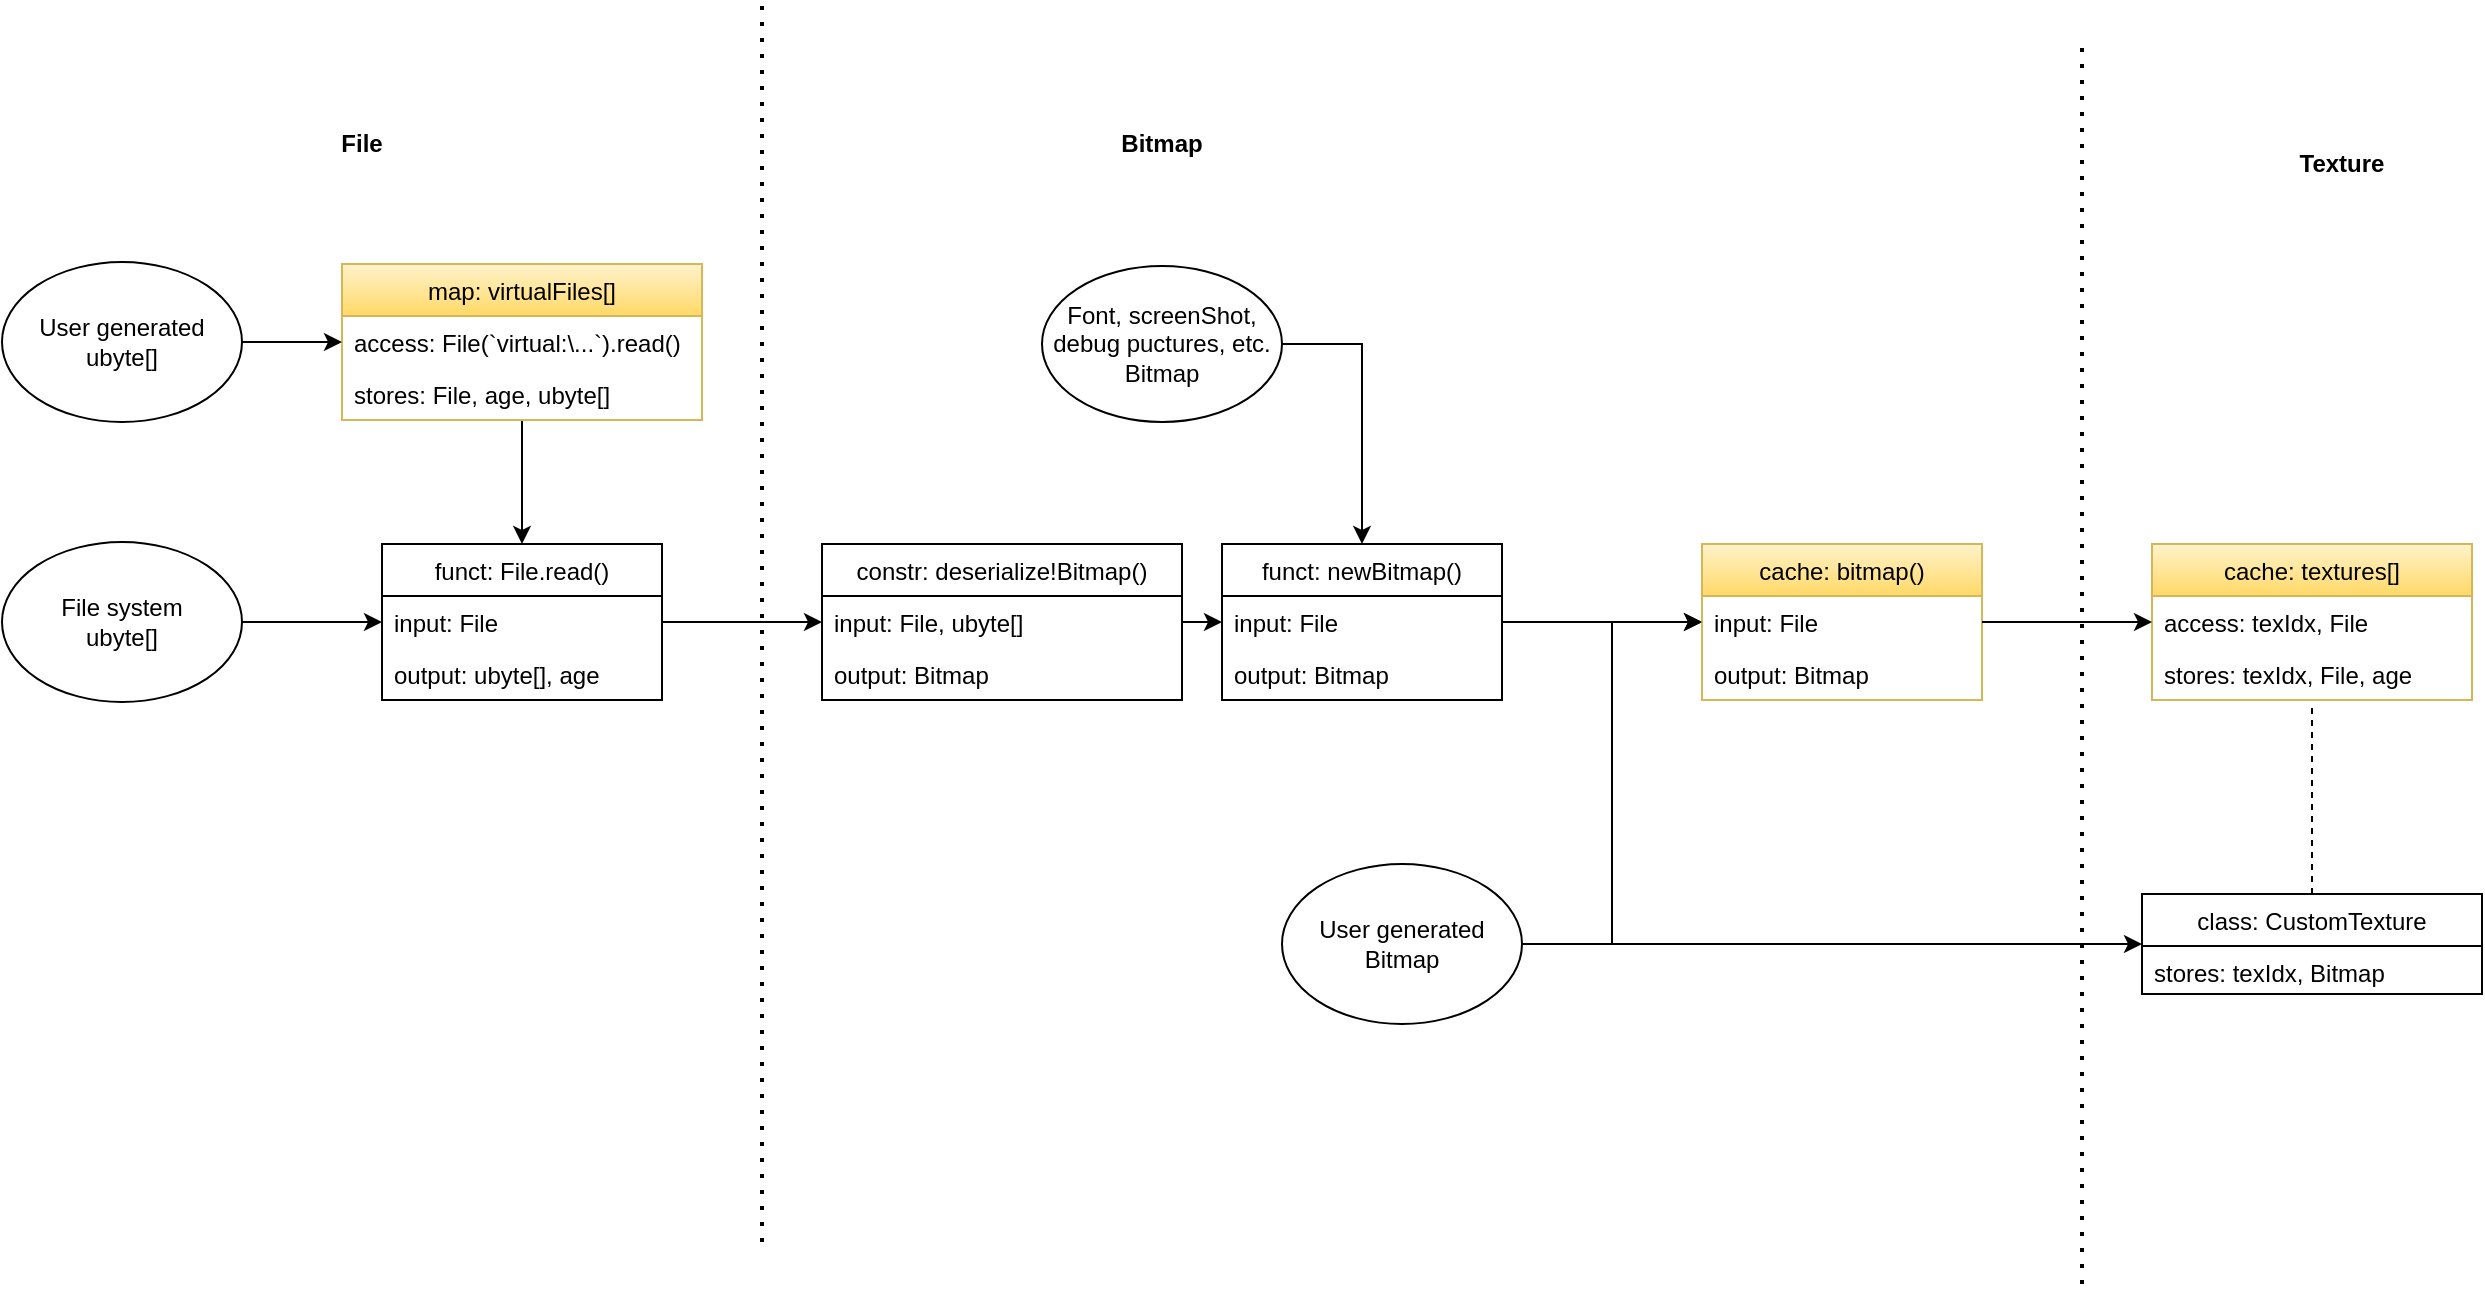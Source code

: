 <mxfile version="14.7.0" type="device"><diagram id="amIjcrd04tbkEwjvxkZ2" name="Page-1"><mxGraphModel dx="1422" dy="762" grid="1" gridSize="10" guides="1" tooltips="1" connect="1" arrows="1" fold="1" page="1" pageScale="1" pageWidth="850" pageHeight="1100" math="0" shadow="0"><root><mxCell id="0"/><mxCell id="1" parent="0"/><mxCell id="BISOJP0fBE5olLyhVeIO-2" value="class: CustomTexture" style="swimlane;fontStyle=0;childLayout=stackLayout;horizontal=1;startSize=26;horizontalStack=0;resizeParent=1;resizeParentMax=0;resizeLast=0;collapsible=1;marginBottom=0;" parent="1" vertex="1"><mxGeometry x="1100" y="465" width="170" height="50" as="geometry"><mxRectangle x="350" y="330" width="110" height="26" as="alternateBounds"/></mxGeometry></mxCell><mxCell id="BISOJP0fBE5olLyhVeIO-4" value="stores: texIdx, Bitmap" style="text;strokeColor=none;fillColor=none;align=left;verticalAlign=top;spacingLeft=4;spacingRight=4;overflow=hidden;rotatable=0;points=[[0,0.5],[1,0.5]];portConstraint=eastwest;" parent="BISOJP0fBE5olLyhVeIO-2" vertex="1"><mxGeometry y="26" width="170" height="24" as="geometry"/></mxCell><mxCell id="BISOJP0fBE5olLyhVeIO-29" value="cache: textures[]" style="swimlane;fontStyle=0;childLayout=stackLayout;horizontal=1;startSize=26;horizontalStack=0;resizeParent=1;resizeParentMax=0;resizeLast=0;collapsible=1;marginBottom=0;gradientColor=#ffd966;fillColor=#fff2cc;strokeColor=#d6b656;" parent="1" vertex="1"><mxGeometry x="1105" y="290" width="160" height="78" as="geometry"/></mxCell><mxCell id="BISOJP0fBE5olLyhVeIO-30" value="access: texIdx, File" style="text;strokeColor=none;fillColor=none;align=left;verticalAlign=top;spacingLeft=4;spacingRight=4;overflow=hidden;rotatable=0;points=[[0,0.5],[1,0.5]];portConstraint=eastwest;" parent="BISOJP0fBE5olLyhVeIO-29" vertex="1"><mxGeometry y="26" width="160" height="26" as="geometry"/></mxCell><mxCell id="BISOJP0fBE5olLyhVeIO-50" value="stores: texIdx, File, age" style="text;strokeColor=none;fillColor=none;align=left;verticalAlign=top;spacingLeft=4;spacingRight=4;overflow=hidden;rotatable=0;points=[[0,0.5],[1,0.5]];portConstraint=eastwest;" parent="BISOJP0fBE5olLyhVeIO-29" vertex="1"><mxGeometry y="52" width="160" height="26" as="geometry"/></mxCell><mxCell id="BISOJP0fBE5olLyhVeIO-57" style="edgeStyle=orthogonalEdgeStyle;orthogonalLoop=1;jettySize=auto;html=1;entryX=0.5;entryY=0;entryDx=0;entryDy=0;" parent="1" source="BISOJP0fBE5olLyhVeIO-34" target="BISOJP0fBE5olLyhVeIO-51" edge="1"><mxGeometry relative="1" as="geometry"/></mxCell><mxCell id="BISOJP0fBE5olLyhVeIO-34" value="map: virtualFiles[]" style="swimlane;fontStyle=0;childLayout=stackLayout;horizontal=1;startSize=26;horizontalStack=0;resizeParent=1;resizeParentMax=0;resizeLast=0;collapsible=1;marginBottom=0;fillColor=#fff2cc;gradientColor=#ffd966;strokeColor=#d6b656;" parent="1" vertex="1"><mxGeometry x="200" y="150" width="180" height="78" as="geometry"/></mxCell><mxCell id="BISOJP0fBE5olLyhVeIO-35" value="access: File(`virtual:\...`).read()" style="text;strokeColor=none;fillColor=none;align=left;verticalAlign=top;spacingLeft=4;spacingRight=4;overflow=hidden;rotatable=0;points=[[0,0.5],[1,0.5]];portConstraint=eastwest;" parent="BISOJP0fBE5olLyhVeIO-34" vertex="1"><mxGeometry y="26" width="180" height="26" as="geometry"/></mxCell><mxCell id="BISOJP0fBE5olLyhVeIO-36" value="stores: File, age, ubyte[]" style="text;strokeColor=none;fillColor=none;align=left;verticalAlign=top;spacingLeft=4;spacingRight=4;overflow=hidden;rotatable=0;points=[[0,0.5],[1,0.5]];portConstraint=eastwest;" parent="BISOJP0fBE5olLyhVeIO-34" vertex="1"><mxGeometry y="52" width="180" height="26" as="geometry"/></mxCell><mxCell id="BISOJP0fBE5olLyhVeIO-42" value="funct: newBitmap()" style="swimlane;fontStyle=0;childLayout=stackLayout;horizontal=1;startSize=26;horizontalStack=0;resizeParent=1;resizeParentMax=0;resizeLast=0;collapsible=1;marginBottom=0;" parent="1" vertex="1"><mxGeometry x="640" y="290" width="140" height="78" as="geometry"/></mxCell><mxCell id="BISOJP0fBE5olLyhVeIO-43" value="input: File" style="text;strokeColor=none;fillColor=none;align=left;verticalAlign=top;spacingLeft=4;spacingRight=4;overflow=hidden;rotatable=0;points=[[0,0.5],[1,0.5]];portConstraint=eastwest;" parent="BISOJP0fBE5olLyhVeIO-42" vertex="1"><mxGeometry y="26" width="140" height="26" as="geometry"/></mxCell><mxCell id="BISOJP0fBE5olLyhVeIO-44" value="output: Bitmap&#10;" style="text;strokeColor=none;fillColor=none;align=left;verticalAlign=top;spacingLeft=4;spacingRight=4;overflow=hidden;rotatable=0;points=[[0,0.5],[1,0.5]];portConstraint=eastwest;" parent="BISOJP0fBE5olLyhVeIO-42" vertex="1"><mxGeometry y="52" width="140" height="26" as="geometry"/></mxCell><mxCell id="BISOJP0fBE5olLyhVeIO-46" value="constr: deserialize!Bitmap()" style="swimlane;fontStyle=0;childLayout=stackLayout;horizontal=1;startSize=26;horizontalStack=0;resizeParent=1;resizeParentMax=0;resizeLast=0;collapsible=1;marginBottom=0;" parent="1" vertex="1"><mxGeometry x="440" y="290" width="180" height="78" as="geometry"/></mxCell><mxCell id="BISOJP0fBE5olLyhVeIO-47" value="input: File, ubyte[]" style="text;strokeColor=none;fillColor=none;align=left;verticalAlign=top;spacingLeft=4;spacingRight=4;overflow=hidden;rotatable=0;points=[[0,0.5],[1,0.5]];portConstraint=eastwest;" parent="BISOJP0fBE5olLyhVeIO-46" vertex="1"><mxGeometry y="26" width="180" height="26" as="geometry"/></mxCell><mxCell id="BISOJP0fBE5olLyhVeIO-48" value="output: Bitmap" style="text;strokeColor=none;fillColor=none;align=left;verticalAlign=top;spacingLeft=4;spacingRight=4;overflow=hidden;rotatable=0;points=[[0,0.5],[1,0.5]];portConstraint=eastwest;" parent="BISOJP0fBE5olLyhVeIO-46" vertex="1"><mxGeometry y="52" width="180" height="26" as="geometry"/></mxCell><mxCell id="BISOJP0fBE5olLyhVeIO-51" value="funct: File.read()" style="swimlane;fontStyle=0;childLayout=stackLayout;horizontal=1;startSize=26;horizontalStack=0;resizeParent=1;resizeParentMax=0;resizeLast=0;collapsible=1;marginBottom=0;" parent="1" vertex="1"><mxGeometry x="220" y="290" width="140" height="78" as="geometry"/></mxCell><mxCell id="BISOJP0fBE5olLyhVeIO-52" value="input: File" style="text;strokeColor=none;fillColor=none;align=left;verticalAlign=top;spacingLeft=4;spacingRight=4;overflow=hidden;rotatable=0;points=[[0,0.5],[1,0.5]];portConstraint=eastwest;" parent="BISOJP0fBE5olLyhVeIO-51" vertex="1"><mxGeometry y="26" width="140" height="26" as="geometry"/></mxCell><mxCell id="BISOJP0fBE5olLyhVeIO-53" value="output: ubyte[], age" style="text;strokeColor=none;fillColor=none;align=left;verticalAlign=top;spacingLeft=4;spacingRight=4;overflow=hidden;rotatable=0;points=[[0,0.5],[1,0.5]];portConstraint=eastwest;" parent="BISOJP0fBE5olLyhVeIO-51" vertex="1"><mxGeometry y="52" width="140" height="26" as="geometry"/></mxCell><mxCell id="BISOJP0fBE5olLyhVeIO-56" style="edgeStyle=orthogonalEdgeStyle;orthogonalLoop=1;jettySize=auto;html=1;exitX=1;exitY=0.5;exitDx=0;exitDy=0;entryX=0;entryY=0.5;entryDx=0;entryDy=0;" parent="1" source="BISOJP0fBE5olLyhVeIO-55" target="BISOJP0fBE5olLyhVeIO-52" edge="1"><mxGeometry relative="1" as="geometry"/></mxCell><mxCell id="BISOJP0fBE5olLyhVeIO-55" value="File system &lt;br&gt;ubyte[]" style="ellipse;whiteSpace=wrap;html=1;" parent="1" vertex="1"><mxGeometry x="30" y="289" width="120" height="80" as="geometry"/></mxCell><mxCell id="BISOJP0fBE5olLyhVeIO-59" style="edgeStyle=orthogonalEdgeStyle;orthogonalLoop=1;jettySize=auto;html=1;exitX=1;exitY=0.5;exitDx=0;exitDy=0;entryX=0;entryY=0.5;entryDx=0;entryDy=0;" parent="1" source="BISOJP0fBE5olLyhVeIO-58" target="BISOJP0fBE5olLyhVeIO-35" edge="1"><mxGeometry relative="1" as="geometry"/></mxCell><mxCell id="BISOJP0fBE5olLyhVeIO-58" value="User generated &lt;br&gt;ubyte[]" style="ellipse;whiteSpace=wrap;html=1;" parent="1" vertex="1"><mxGeometry x="30" y="149" width="120" height="80" as="geometry"/></mxCell><mxCell id="BISOJP0fBE5olLyhVeIO-60" style="edgeStyle=orthogonalEdgeStyle;orthogonalLoop=1;jettySize=auto;html=1;exitX=1;exitY=0.5;exitDx=0;exitDy=0;entryX=0;entryY=0.5;entryDx=0;entryDy=0;" parent="1" source="BISOJP0fBE5olLyhVeIO-52" target="BISOJP0fBE5olLyhVeIO-47" edge="1"><mxGeometry relative="1" as="geometry"/></mxCell><mxCell id="BISOJP0fBE5olLyhVeIO-61" style="edgeStyle=orthogonalEdgeStyle;orthogonalLoop=1;jettySize=auto;html=1;exitX=1;exitY=0.5;exitDx=0;exitDy=0;entryX=0;entryY=0.5;entryDx=0;entryDy=0;" parent="1" source="BISOJP0fBE5olLyhVeIO-47" target="BISOJP0fBE5olLyhVeIO-43" edge="1"><mxGeometry relative="1" as="geometry"/></mxCell><mxCell id="BISOJP0fBE5olLyhVeIO-66" style="edgeStyle=orthogonalEdgeStyle;orthogonalLoop=1;jettySize=auto;html=1;exitX=1;exitY=0.5;exitDx=0;exitDy=0;entryX=0.5;entryY=0;entryDx=0;entryDy=0;rounded=0;" parent="1" source="BISOJP0fBE5olLyhVeIO-65" target="BISOJP0fBE5olLyhVeIO-42" edge="1"><mxGeometry relative="1" as="geometry"/></mxCell><mxCell id="BISOJP0fBE5olLyhVeIO-65" value="Font, screenShot, debug puctures, etc.&lt;br&gt;Bitmap" style="ellipse;whiteSpace=wrap;html=1;" parent="1" vertex="1"><mxGeometry x="550" y="151" width="120" height="78" as="geometry"/></mxCell><mxCell id="a6i3kFdbb_2PJ0kGpYKq-16" style="edgeStyle=orthogonalEdgeStyle;rounded=0;orthogonalLoop=1;jettySize=auto;html=1;exitX=1;exitY=0.5;exitDx=0;exitDy=0;entryX=0;entryY=0.5;entryDx=0;entryDy=0;" parent="1" source="BISOJP0fBE5olLyhVeIO-67" target="BISOJP0fBE5olLyhVeIO-2" edge="1"><mxGeometry relative="1" as="geometry"/></mxCell><mxCell id="a6i3kFdbb_2PJ0kGpYKq-18" style="edgeStyle=orthogonalEdgeStyle;rounded=0;orthogonalLoop=1;jettySize=auto;html=1;exitX=1;exitY=0.5;exitDx=0;exitDy=0;entryX=0;entryY=0.5;entryDx=0;entryDy=0;" parent="1" source="BISOJP0fBE5olLyhVeIO-67" target="a6i3kFdbb_2PJ0kGpYKq-4" edge="1"><mxGeometry relative="1" as="geometry"/></mxCell><mxCell id="BISOJP0fBE5olLyhVeIO-67" value="User generated Bitmap" style="ellipse;whiteSpace=wrap;html=1;" parent="1" vertex="1"><mxGeometry x="670" y="450" width="120" height="80" as="geometry"/></mxCell><mxCell id="BISOJP0fBE5olLyhVeIO-69" value="" style="endArrow=none;dashed=1;html=1;exitX=0.5;exitY=0;exitDx=0;exitDy=0;" parent="1" source="BISOJP0fBE5olLyhVeIO-2" edge="1"><mxGeometry width="50" height="50" relative="1" as="geometry"><mxPoint x="1165" y="430" as="sourcePoint"/><mxPoint x="1185" y="370" as="targetPoint"/></mxGeometry></mxCell><mxCell id="BISOJP0fBE5olLyhVeIO-71" value="" style="endArrow=none;dashed=1;html=1;dashPattern=1 3;strokeWidth=2;" parent="1" edge="1"><mxGeometry width="50" height="50" relative="1" as="geometry"><mxPoint x="410" y="639" as="sourcePoint"/><mxPoint x="410" y="19" as="targetPoint"/></mxGeometry></mxCell><mxCell id="BISOJP0fBE5olLyhVeIO-72" value="" style="endArrow=none;dashed=1;html=1;dashPattern=1 3;strokeWidth=2;" parent="1" edge="1"><mxGeometry width="50" height="50" relative="1" as="geometry"><mxPoint x="1070" y="660" as="sourcePoint"/><mxPoint x="1070" y="40" as="targetPoint"/></mxGeometry></mxCell><mxCell id="BISOJP0fBE5olLyhVeIO-74" value="&lt;b&gt;File&lt;/b&gt;" style="text;html=1;strokeColor=none;fillColor=none;align=center;verticalAlign=middle;whiteSpace=wrap;rounded=0;" parent="1" vertex="1"><mxGeometry x="190" y="80" width="40" height="20" as="geometry"/></mxCell><mxCell id="BISOJP0fBE5olLyhVeIO-75" value="&lt;b&gt;Bitmap&lt;/b&gt;" style="text;html=1;strokeColor=none;fillColor=none;align=center;verticalAlign=middle;whiteSpace=wrap;rounded=0;" parent="1" vertex="1"><mxGeometry x="590" y="80" width="40" height="20" as="geometry"/></mxCell><mxCell id="BISOJP0fBE5olLyhVeIO-76" value="&lt;b&gt;Texture&lt;/b&gt;" style="text;html=1;strokeColor=none;fillColor=none;align=center;verticalAlign=middle;whiteSpace=wrap;rounded=0;" parent="1" vertex="1"><mxGeometry x="1180" y="90" width="40" height="20" as="geometry"/></mxCell><mxCell id="a6i3kFdbb_2PJ0kGpYKq-3" value="cache: bitmap()" style="swimlane;fontStyle=0;childLayout=stackLayout;horizontal=1;startSize=26;horizontalStack=0;resizeParent=1;resizeParentMax=0;resizeLast=0;collapsible=1;marginBottom=0;gradientColor=#ffd966;fillColor=#fff2cc;strokeColor=#d6b656;" parent="1" vertex="1"><mxGeometry x="880" y="290" width="140" height="78" as="geometry"/></mxCell><mxCell id="a6i3kFdbb_2PJ0kGpYKq-4" value="input: File" style="text;strokeColor=none;fillColor=none;align=left;verticalAlign=top;spacingLeft=4;spacingRight=4;overflow=hidden;rotatable=0;points=[[0,0.5],[1,0.5]];portConstraint=eastwest;" parent="a6i3kFdbb_2PJ0kGpYKq-3" vertex="1"><mxGeometry y="26" width="140" height="26" as="geometry"/></mxCell><mxCell id="a6i3kFdbb_2PJ0kGpYKq-6" value="output: Bitmap" style="text;strokeColor=none;fillColor=none;align=left;verticalAlign=top;spacingLeft=4;spacingRight=4;overflow=hidden;rotatable=0;points=[[0,0.5],[1,0.5]];portConstraint=eastwest;" parent="a6i3kFdbb_2PJ0kGpYKq-3" vertex="1"><mxGeometry y="52" width="140" height="26" as="geometry"/></mxCell><mxCell id="a6i3kFdbb_2PJ0kGpYKq-17" style="edgeStyle=orthogonalEdgeStyle;rounded=0;orthogonalLoop=1;jettySize=auto;html=1;exitX=1;exitY=0.5;exitDx=0;exitDy=0;entryX=0;entryY=0.5;entryDx=0;entryDy=0;" parent="1" source="BISOJP0fBE5olLyhVeIO-43" target="a6i3kFdbb_2PJ0kGpYKq-4" edge="1"><mxGeometry relative="1" as="geometry"/></mxCell><mxCell id="a6i3kFdbb_2PJ0kGpYKq-19" style="edgeStyle=orthogonalEdgeStyle;rounded=0;orthogonalLoop=1;jettySize=auto;html=1;exitX=1;exitY=0.5;exitDx=0;exitDy=0;entryX=0;entryY=0.5;entryDx=0;entryDy=0;" parent="1" source="a6i3kFdbb_2PJ0kGpYKq-4" target="BISOJP0fBE5olLyhVeIO-30" edge="1"><mxGeometry relative="1" as="geometry"/></mxCell></root></mxGraphModel></diagram></mxfile>